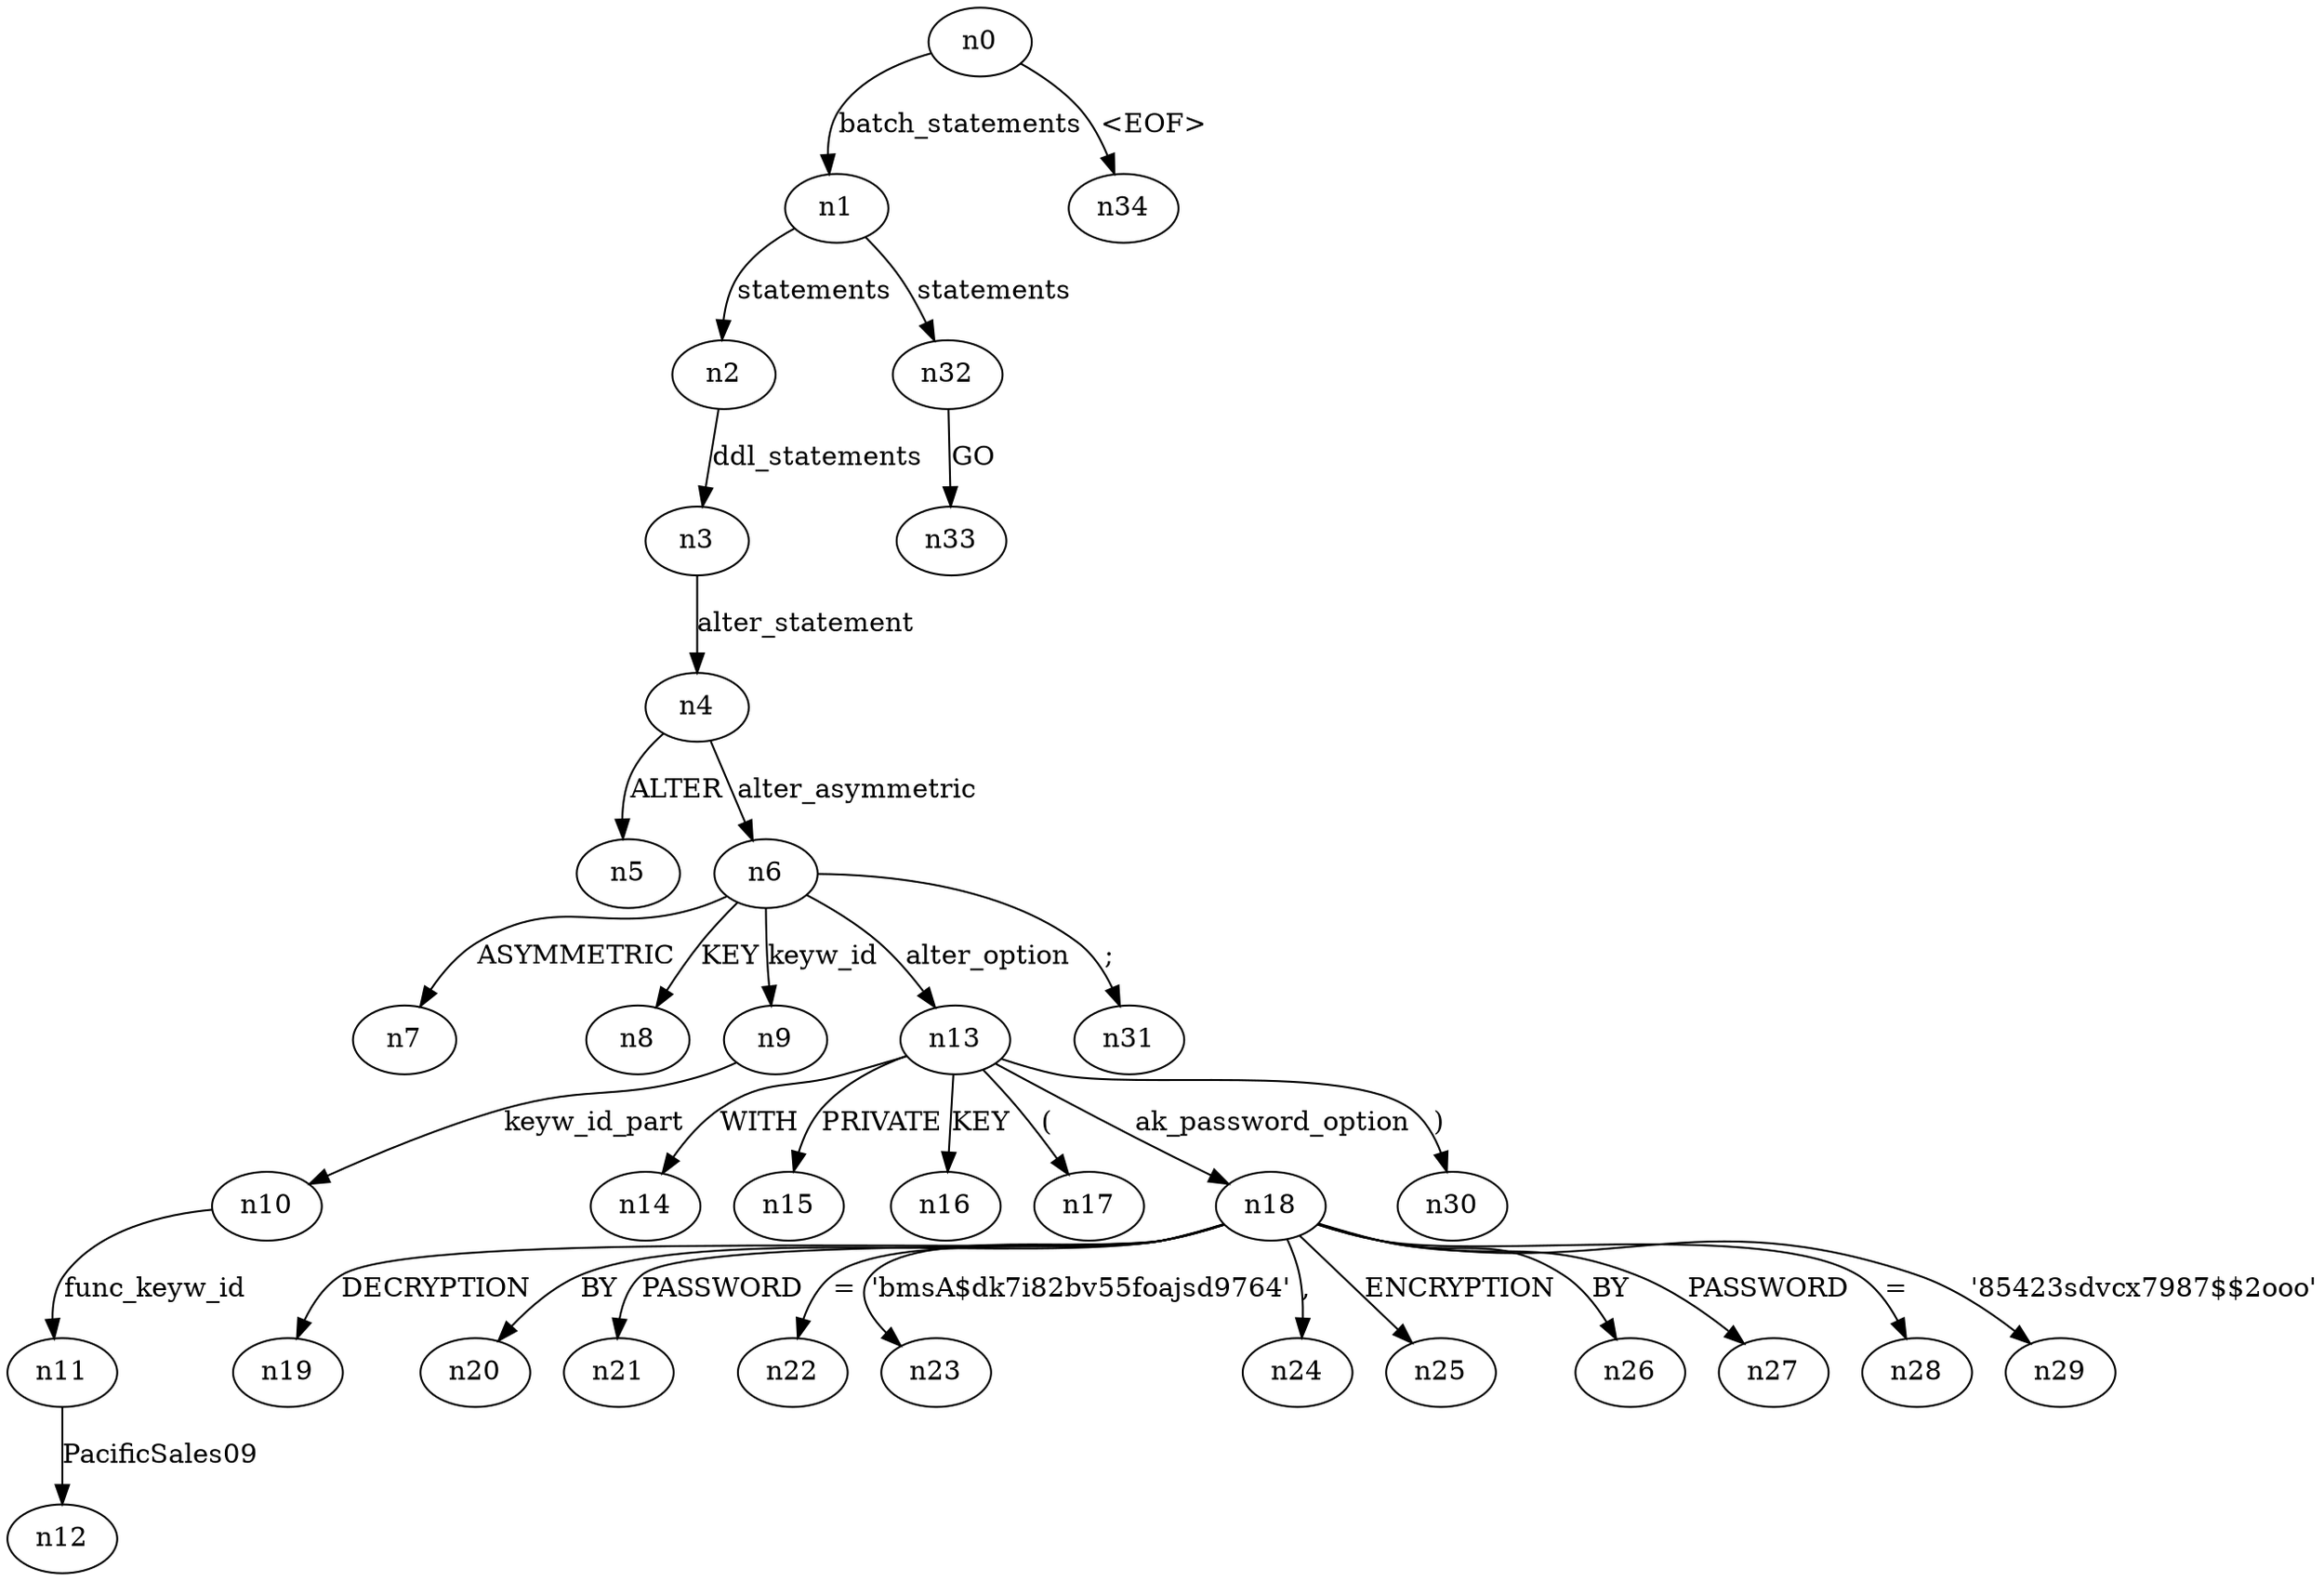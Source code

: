 digraph ParseTree {
  n0 -> n1 [label="batch_statements"];
  n1 -> n2 [label="statements"];
  n2 -> n3 [label="ddl_statements"];
  n3 -> n4 [label="alter_statement"];
  n4 -> n5 [label="ALTER"];
  n4 -> n6 [label="alter_asymmetric"];
  n6 -> n7 [label="ASYMMETRIC"];
  n6 -> n8 [label="KEY"];
  n6 -> n9 [label="keyw_id"];
  n9 -> n10 [label="keyw_id_part"];
  n10 -> n11 [label="func_keyw_id"];
  n11 -> n12 [label="PacificSales09"];
  n6 -> n13 [label="alter_option"];
  n13 -> n14 [label="WITH"];
  n13 -> n15 [label="PRIVATE"];
  n13 -> n16 [label="KEY"];
  n13 -> n17 [label="("];
  n13 -> n18 [label="ak_password_option"];
  n18 -> n19 [label="DECRYPTION"];
  n18 -> n20 [label="BY"];
  n18 -> n21 [label="PASSWORD"];
  n18 -> n22 [label="="];
  n18 -> n23 [label="'bmsA$dk7i82bv55foajsd9764'"];
  n18 -> n24 [label=","];
  n18 -> n25 [label="ENCRYPTION"];
  n18 -> n26 [label="BY"];
  n18 -> n27 [label="PASSWORD"];
  n18 -> n28 [label="="];
  n18 -> n29 [label="'85423sdvcx7987$$2ooo'"];
  n13 -> n30 [label=")"];
  n6 -> n31 [label=";"];
  n1 -> n32 [label="statements"];
  n32 -> n33 [label="GO"];
  n0 -> n34 [label="<EOF>"];
}